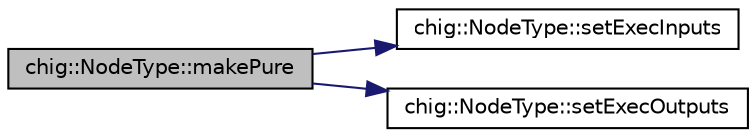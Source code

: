 digraph "chig::NodeType::makePure"
{
 // INTERACTIVE_SVG=YES
  edge [fontname="Helvetica",fontsize="10",labelfontname="Helvetica",labelfontsize="10"];
  node [fontname="Helvetica",fontsize="10",shape=record];
  rankdir="LR";
  Node93 [label="chig::NodeType::makePure",height=0.2,width=0.4,color="black", fillcolor="grey75", style="filled", fontcolor="black"];
  Node93 -> Node94 [color="midnightblue",fontsize="10",style="solid",fontname="Helvetica"];
  Node94 [label="chig::NodeType::setExecInputs",height=0.2,width=0.4,color="black", fillcolor="white", style="filled",URL="$structchig_1_1NodeType.html#af2c90f6feb76c07a1a60aec4e6f44b18"];
  Node93 -> Node95 [color="midnightblue",fontsize="10",style="solid",fontname="Helvetica"];
  Node95 [label="chig::NodeType::setExecOutputs",height=0.2,width=0.4,color="black", fillcolor="white", style="filled",URL="$structchig_1_1NodeType.html#af0820866c93d3c2975aea01d582501a6"];
}
